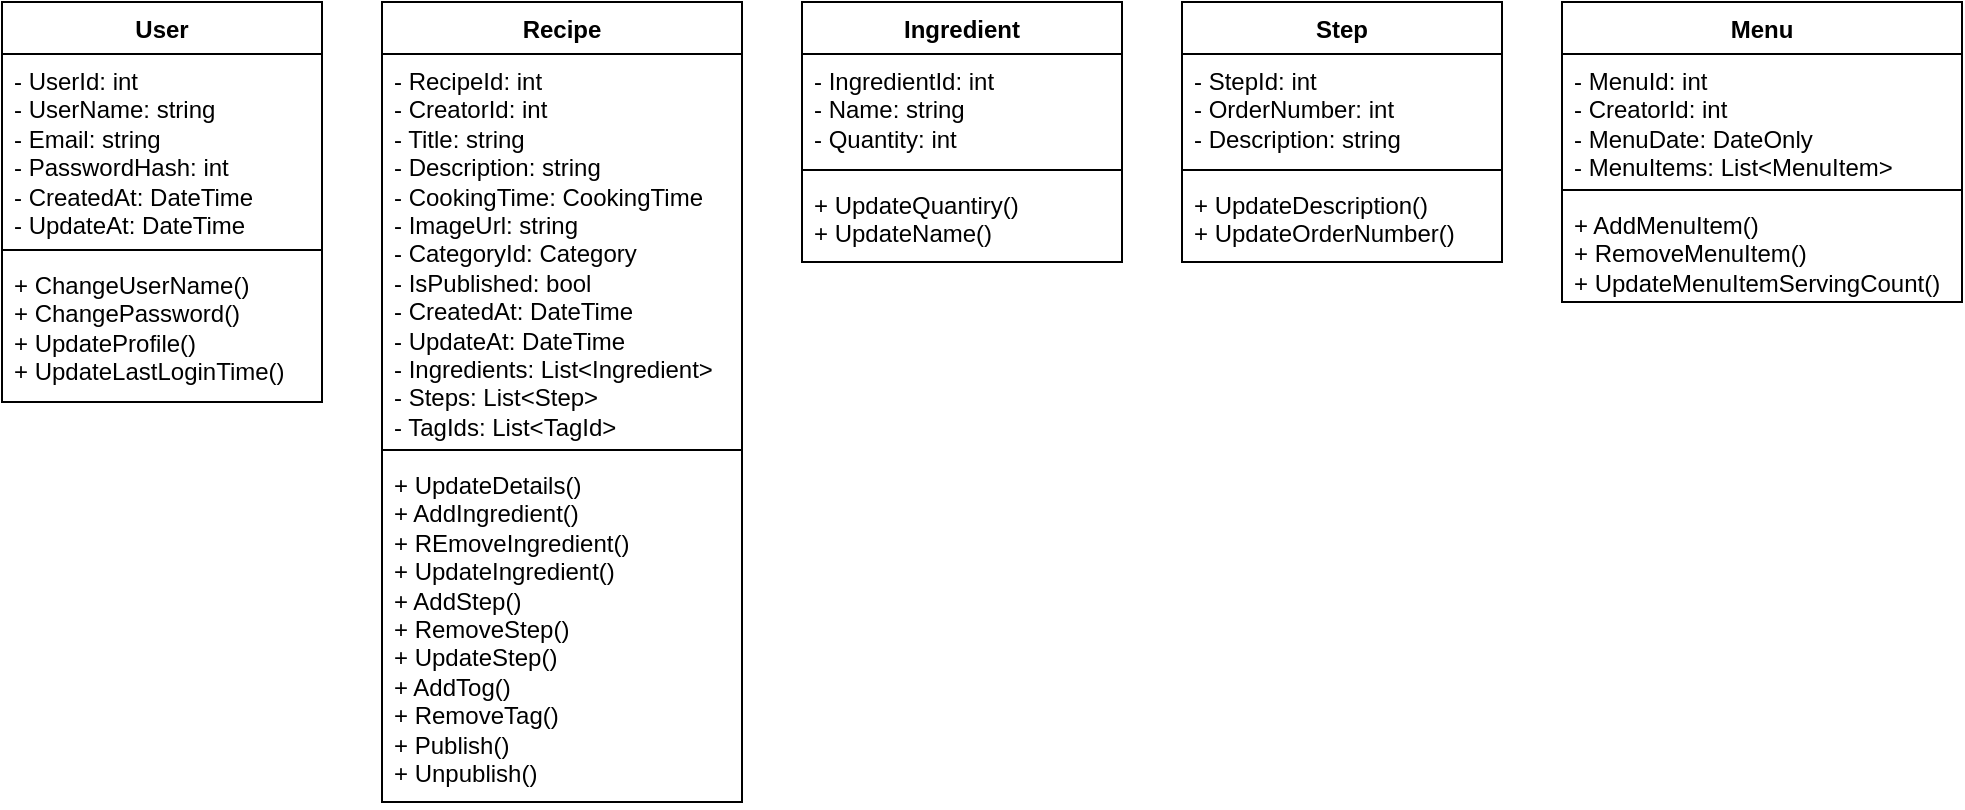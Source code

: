 <mxfile>
    <diagram id="sV9kp7NGZVInr88m_-wX" name="ページ1">
        <mxGraphModel dx="779" dy="537" grid="1" gridSize="10" guides="1" tooltips="1" connect="1" arrows="1" fold="1" page="1" pageScale="1" pageWidth="827" pageHeight="1169" math="0" shadow="0">
            <root>
                <mxCell id="0"/>
                <mxCell id="2" value="Domain Layer" parent="0"/>
                <mxCell id="14" value="User" style="swimlane;fontStyle=1;align=center;verticalAlign=top;childLayout=stackLayout;horizontal=1;startSize=26;horizontalStack=0;resizeParent=1;resizeParentMax=0;resizeLast=0;collapsible=1;marginBottom=0;whiteSpace=wrap;html=1;" parent="2" vertex="1">
                    <mxGeometry x="330" y="350" width="160" height="200" as="geometry"/>
                </mxCell>
                <mxCell id="15" value="- UserId: int&lt;div&gt;- UserName: string&lt;/div&gt;&lt;div&gt;- Email: string&lt;/div&gt;&lt;div&gt;- PasswordHash: int&lt;/div&gt;&lt;div&gt;- CreatedAt: DateTime&lt;/div&gt;&lt;div&gt;- UpdateAt: DateTime&lt;/div&gt;" style="text;strokeColor=none;fillColor=none;align=left;verticalAlign=top;spacingLeft=4;spacingRight=4;overflow=hidden;rotatable=0;points=[[0,0.5],[1,0.5]];portConstraint=eastwest;whiteSpace=wrap;html=1;" parent="14" vertex="1">
                    <mxGeometry y="26" width="160" height="94" as="geometry"/>
                </mxCell>
                <mxCell id="16" value="" style="line;strokeWidth=1;fillColor=none;align=left;verticalAlign=middle;spacingTop=-1;spacingLeft=3;spacingRight=3;rotatable=0;labelPosition=right;points=[];portConstraint=eastwest;strokeColor=inherit;" parent="14" vertex="1">
                    <mxGeometry y="120" width="160" height="8" as="geometry"/>
                </mxCell>
                <mxCell id="17" value="&lt;div&gt;+ ChangeUserName()&lt;/div&gt;+ ChangePassword()&lt;div&gt;+ UpdateProfile()&lt;/div&gt;&lt;div&gt;+ UpdateLastLoginTime()&lt;/div&gt;" style="text;strokeColor=none;fillColor=none;align=left;verticalAlign=top;spacingLeft=4;spacingRight=4;overflow=hidden;rotatable=0;points=[[0,0.5],[1,0.5]];portConstraint=eastwest;whiteSpace=wrap;html=1;" parent="14" vertex="1">
                    <mxGeometry y="128" width="160" height="72" as="geometry"/>
                </mxCell>
                <mxCell id="22" value="Recipe" style="swimlane;fontStyle=1;align=center;verticalAlign=top;childLayout=stackLayout;horizontal=1;startSize=26;horizontalStack=0;resizeParent=1;resizeParentMax=0;resizeLast=0;collapsible=1;marginBottom=0;whiteSpace=wrap;html=1;" parent="2" vertex="1">
                    <mxGeometry x="520" y="350" width="180" height="400" as="geometry"/>
                </mxCell>
                <mxCell id="23" value="- RecipeId: int&lt;div&gt;&lt;font color=&quot;#000000&quot;&gt;- CreatorId: int&lt;br&gt;&lt;/font&gt;&lt;div&gt;- Title: string&lt;/div&gt;&lt;div&gt;- Description: string&lt;/div&gt;&lt;div&gt;- CookingTime: CookingTime&lt;/div&gt;&lt;div&gt;- ImageUrl: string&lt;/div&gt;&lt;div&gt;- CategoryId: Category&lt;/div&gt;&lt;/div&gt;&lt;div&gt;- IsPublished: bool&lt;/div&gt;&lt;div&gt;- CreatedAt: DateTime&lt;/div&gt;&lt;div&gt;- UpdateAt: DateTime&lt;/div&gt;&lt;div&gt;- Ingredients: List&amp;lt;Ingredient&amp;gt;&lt;/div&gt;&lt;div&gt;- Steps: List&amp;lt;Step&amp;gt;&lt;/div&gt;&lt;div&gt;- TagIds: List&amp;lt;TagId&amp;gt;&lt;/div&gt;" style="text;strokeColor=none;fillColor=none;align=left;verticalAlign=top;spacingLeft=4;spacingRight=4;overflow=hidden;rotatable=0;points=[[0,0.5],[1,0.5]];portConstraint=eastwest;whiteSpace=wrap;html=1;" parent="22" vertex="1">
                    <mxGeometry y="26" width="180" height="194" as="geometry"/>
                </mxCell>
                <mxCell id="24" value="" style="line;strokeWidth=1;fillColor=none;align=left;verticalAlign=middle;spacingTop=-1;spacingLeft=3;spacingRight=3;rotatable=0;labelPosition=right;points=[];portConstraint=eastwest;strokeColor=inherit;" parent="22" vertex="1">
                    <mxGeometry y="220" width="180" height="8" as="geometry"/>
                </mxCell>
                <mxCell id="25" value="&lt;div&gt;+ UpdateDetails()&lt;/div&gt;&lt;div&gt;+ AddIngredient()&lt;/div&gt;&lt;div&gt;+ REmoveIngredient()&lt;/div&gt;&lt;div&gt;+ UpdateIngredient()&lt;/div&gt;&lt;div&gt;+ AddStep()&lt;/div&gt;&lt;div&gt;+ RemoveStep()&lt;/div&gt;&lt;div&gt;+ UpdateStep()&lt;/div&gt;+ AddTog()&lt;div&gt;+ RemoveTag()&lt;/div&gt;&lt;div&gt;+ Publish()&lt;/div&gt;&lt;div&gt;+ Unpublish()&lt;/div&gt;" style="text;strokeColor=none;fillColor=none;align=left;verticalAlign=top;spacingLeft=4;spacingRight=4;overflow=hidden;rotatable=0;points=[[0,0.5],[1,0.5]];portConstraint=eastwest;whiteSpace=wrap;html=1;" parent="22" vertex="1">
                    <mxGeometry y="228" width="180" height="172" as="geometry"/>
                </mxCell>
                <mxCell id="26" value="Ingredient" style="swimlane;fontStyle=1;align=center;verticalAlign=top;childLayout=stackLayout;horizontal=1;startSize=26;horizontalStack=0;resizeParent=1;resizeParentMax=0;resizeLast=0;collapsible=1;marginBottom=0;whiteSpace=wrap;html=1;" vertex="1" parent="2">
                    <mxGeometry x="730" y="350" width="160" height="130" as="geometry"/>
                </mxCell>
                <mxCell id="27" value="- IngredientId: int&lt;div&gt;- Name: string&lt;/div&gt;&lt;div&gt;- Quantity: int&lt;/div&gt;" style="text;strokeColor=none;fillColor=none;align=left;verticalAlign=top;spacingLeft=4;spacingRight=4;overflow=hidden;rotatable=0;points=[[0,0.5],[1,0.5]];portConstraint=eastwest;whiteSpace=wrap;html=1;" vertex="1" parent="26">
                    <mxGeometry y="26" width="160" height="54" as="geometry"/>
                </mxCell>
                <mxCell id="28" value="" style="line;strokeWidth=1;fillColor=none;align=left;verticalAlign=middle;spacingTop=-1;spacingLeft=3;spacingRight=3;rotatable=0;labelPosition=right;points=[];portConstraint=eastwest;strokeColor=inherit;" vertex="1" parent="26">
                    <mxGeometry y="80" width="160" height="8" as="geometry"/>
                </mxCell>
                <mxCell id="29" value="&lt;div&gt;+ UpdateQuantiry()&lt;/div&gt;&lt;div&gt;+ UpdateName()&lt;/div&gt;" style="text;strokeColor=none;fillColor=none;align=left;verticalAlign=top;spacingLeft=4;spacingRight=4;overflow=hidden;rotatable=0;points=[[0,0.5],[1,0.5]];portConstraint=eastwest;whiteSpace=wrap;html=1;" vertex="1" parent="26">
                    <mxGeometry y="88" width="160" height="42" as="geometry"/>
                </mxCell>
                <mxCell id="30" value="Step" style="swimlane;fontStyle=1;align=center;verticalAlign=top;childLayout=stackLayout;horizontal=1;startSize=26;horizontalStack=0;resizeParent=1;resizeParentMax=0;resizeLast=0;collapsible=1;marginBottom=0;whiteSpace=wrap;html=1;" vertex="1" parent="2">
                    <mxGeometry x="920" y="350" width="160" height="130" as="geometry"/>
                </mxCell>
                <mxCell id="31" value="- StepId: int&lt;div&gt;- OrderNumber: int&lt;/div&gt;&lt;div&gt;- Description: string&lt;/div&gt;" style="text;strokeColor=none;fillColor=none;align=left;verticalAlign=top;spacingLeft=4;spacingRight=4;overflow=hidden;rotatable=0;points=[[0,0.5],[1,0.5]];portConstraint=eastwest;whiteSpace=wrap;html=1;" vertex="1" parent="30">
                    <mxGeometry y="26" width="160" height="54" as="geometry"/>
                </mxCell>
                <mxCell id="32" value="" style="line;strokeWidth=1;fillColor=none;align=left;verticalAlign=middle;spacingTop=-1;spacingLeft=3;spacingRight=3;rotatable=0;labelPosition=right;points=[];portConstraint=eastwest;strokeColor=inherit;" vertex="1" parent="30">
                    <mxGeometry y="80" width="160" height="8" as="geometry"/>
                </mxCell>
                <mxCell id="33" value="&lt;div&gt;+ UpdateDescription()&lt;/div&gt;&lt;div&gt;+ UpdateOrderNumber()&lt;/div&gt;" style="text;strokeColor=none;fillColor=none;align=left;verticalAlign=top;spacingLeft=4;spacingRight=4;overflow=hidden;rotatable=0;points=[[0,0.5],[1,0.5]];portConstraint=eastwest;whiteSpace=wrap;html=1;" vertex="1" parent="30">
                    <mxGeometry y="88" width="160" height="42" as="geometry"/>
                </mxCell>
                <mxCell id="34" value="Menu" style="swimlane;fontStyle=1;align=center;verticalAlign=top;childLayout=stackLayout;horizontal=1;startSize=26;horizontalStack=0;resizeParent=1;resizeParentMax=0;resizeLast=0;collapsible=1;marginBottom=0;whiteSpace=wrap;html=1;" vertex="1" parent="2">
                    <mxGeometry x="1110" y="350" width="200" height="150" as="geometry"/>
                </mxCell>
                <mxCell id="35" value="- MenuId: int&lt;div&gt;- CreatorId: int&lt;/div&gt;&lt;div&gt;- MenuDate: DateOnly&lt;/div&gt;&lt;div&gt;- MenuItems: List&amp;lt;MenuItem&amp;gt;&lt;/div&gt;" style="text;strokeColor=none;fillColor=none;align=left;verticalAlign=top;spacingLeft=4;spacingRight=4;overflow=hidden;rotatable=0;points=[[0,0.5],[1,0.5]];portConstraint=eastwest;whiteSpace=wrap;html=1;" vertex="1" parent="34">
                    <mxGeometry y="26" width="200" height="64" as="geometry"/>
                </mxCell>
                <mxCell id="36" value="" style="line;strokeWidth=1;fillColor=none;align=left;verticalAlign=middle;spacingTop=-1;spacingLeft=3;spacingRight=3;rotatable=0;labelPosition=right;points=[];portConstraint=eastwest;strokeColor=inherit;" vertex="1" parent="34">
                    <mxGeometry y="90" width="200" height="8" as="geometry"/>
                </mxCell>
                <mxCell id="37" value="&lt;div&gt;+ AddMenuItem()&lt;/div&gt;&lt;div&gt;+ RemoveMenuItem()&lt;/div&gt;&lt;div&gt;+ UpdateMenuItemServingCount()&lt;/div&gt;" style="text;strokeColor=none;fillColor=none;align=left;verticalAlign=top;spacingLeft=4;spacingRight=4;overflow=hidden;rotatable=0;points=[[0,0.5],[1,0.5]];portConstraint=eastwest;whiteSpace=wrap;html=1;" vertex="1" parent="34">
                    <mxGeometry y="98" width="200" height="52" as="geometry"/>
                </mxCell>
                <mxCell id="3" value="Application Layer" style="locked=1;" parent="0"/>
                <mxCell id="4" value="Infrastructure Layer" style="locked=1;" parent="0"/>
                <mxCell id="5" value="Presentation Layer" style="locked=1;" parent="0"/>
            </root>
        </mxGraphModel>
    </diagram>
</mxfile>